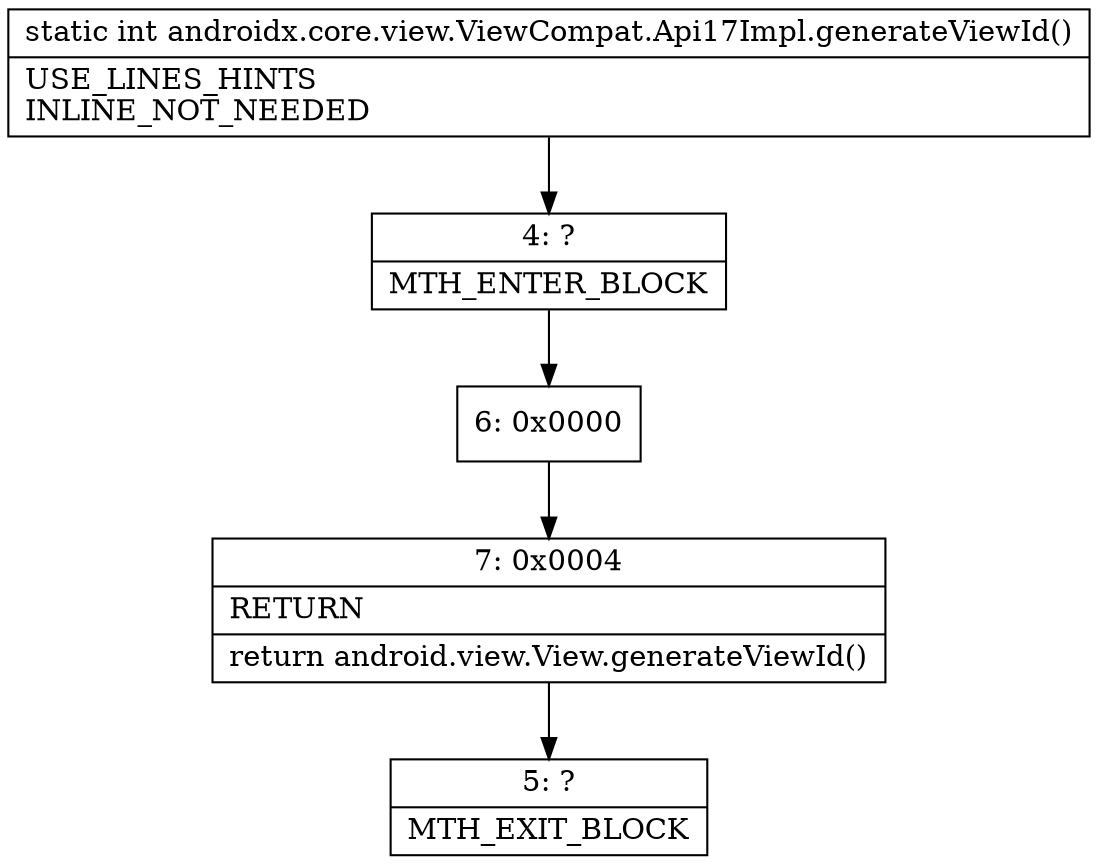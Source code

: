 digraph "CFG forandroidx.core.view.ViewCompat.Api17Impl.generateViewId()I" {
Node_4 [shape=record,label="{4\:\ ?|MTH_ENTER_BLOCK\l}"];
Node_6 [shape=record,label="{6\:\ 0x0000}"];
Node_7 [shape=record,label="{7\:\ 0x0004|RETURN\l|return android.view.View.generateViewId()\l}"];
Node_5 [shape=record,label="{5\:\ ?|MTH_EXIT_BLOCK\l}"];
MethodNode[shape=record,label="{static int androidx.core.view.ViewCompat.Api17Impl.generateViewId()  | USE_LINES_HINTS\lINLINE_NOT_NEEDED\l}"];
MethodNode -> Node_4;Node_4 -> Node_6;
Node_6 -> Node_7;
Node_7 -> Node_5;
}

